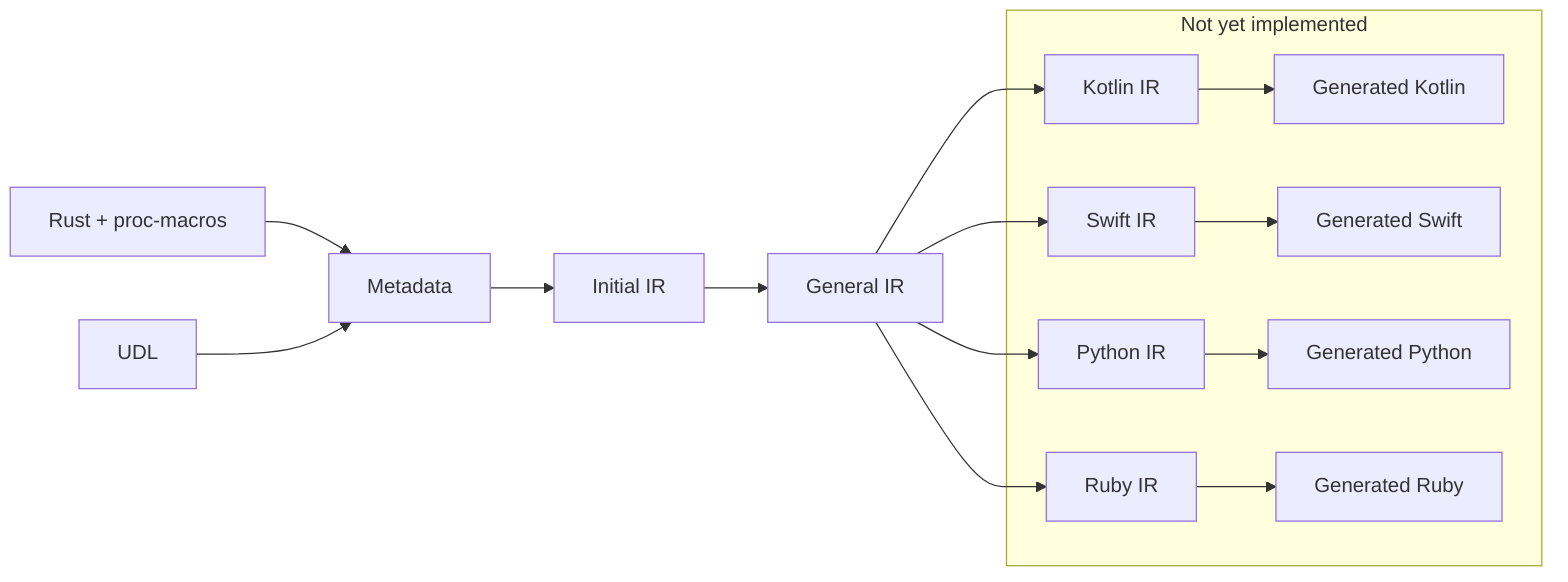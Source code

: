 flowchart LR
    ProcMacros[Rust + proc-macros] --> Metadata[Metadata]
    UDL[UDL] --> Metadata[Metadata]
    Metadata --> InitialIr[Initial IR]
    InitialIr --> GeneralIr[General IR]
    GeneralIr --> KotlinIr[Kotlin IR]
    GeneralIr --> SwiftIr[Swift IR]
    GeneralIr --> PythonIr[Python IR]
    GeneralIr --> RubyIr[Ruby IR]

    subgraph Not yet implemented
    KotlinIr --> Kotlin[Generated Kotlin]
    SwiftIr --> Swift[Generated Swift]
    PythonIr --> Python[Generated Python]
    RubyIr --> Ruby[Generated Ruby]
    end